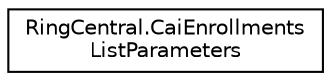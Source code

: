 digraph "Graphical Class Hierarchy"
{
 // LATEX_PDF_SIZE
  edge [fontname="Helvetica",fontsize="10",labelfontname="Helvetica",labelfontsize="10"];
  node [fontname="Helvetica",fontsize="10",shape=record];
  rankdir="LR";
  Node0 [label="RingCentral.CaiEnrollments\lListParameters",height=0.2,width=0.4,color="black", fillcolor="white", style="filled",URL="$classRingCentral_1_1CaiEnrollmentsListParameters.html",tooltip="Query parameters for operation caiEnrollmentsList"];
}
